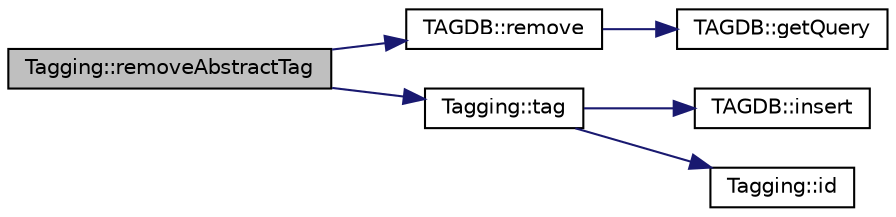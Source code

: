 digraph "Tagging::removeAbstractTag"
{
 // INTERACTIVE_SVG=YES
 // LATEX_PDF_SIZE
  edge [fontname="Helvetica",fontsize="10",labelfontname="Helvetica",labelfontsize="10"];
  node [fontname="Helvetica",fontsize="10",shape=record];
  rankdir="LR";
  Node191 [label="Tagging::removeAbstractTag",height=0.2,width=0.4,color="black", fillcolor="grey75", style="filled", fontcolor="black",tooltip=" "];
  Node191 -> Node192 [color="midnightblue",fontsize="10",style="solid",fontname="Helvetica"];
  Node192 [label="TAGDB::remove",height=0.2,width=0.4,color="black", fillcolor="white", style="filled",URL="$class_t_a_g_d_b.html#acd75bc483c7dd93361783aab9480d90e",tooltip=" "];
  Node192 -> Node193 [color="midnightblue",fontsize="10",style="solid",fontname="Helvetica"];
  Node193 [label="TAGDB::getQuery",height=0.2,width=0.4,color="black", fillcolor="white", style="filled",URL="$class_t_a_g_d_b.html#ae90d363ffa72013cdfe742c606888432",tooltip=" "];
  Node191 -> Node194 [color="midnightblue",fontsize="10",style="solid",fontname="Helvetica"];
  Node194 [label="Tagging::tag",height=0.2,width=0.4,color="black", fillcolor="white", style="filled",URL="$class_tagging.html#a07318e6b117e0d35c9a7a1ad7c00d4d0",tooltip=" "];
  Node194 -> Node195 [color="midnightblue",fontsize="10",style="solid",fontname="Helvetica"];
  Node195 [label="TAGDB::insert",height=0.2,width=0.4,color="black", fillcolor="white", style="filled",URL="$class_t_a_g_d_b.html#a9e576bf7931cc64359ea1380fec51f9f",tooltip=" "];
  Node194 -> Node196 [color="midnightblue",fontsize="10",style="solid",fontname="Helvetica"];
  Node196 [label="Tagging::id",height=0.2,width=0.4,color="black", fillcolor="white", style="filled",URL="$class_tagging.html#a2b8eb93e771e3f7569420ce900d0e069",tooltip=" "];
}
